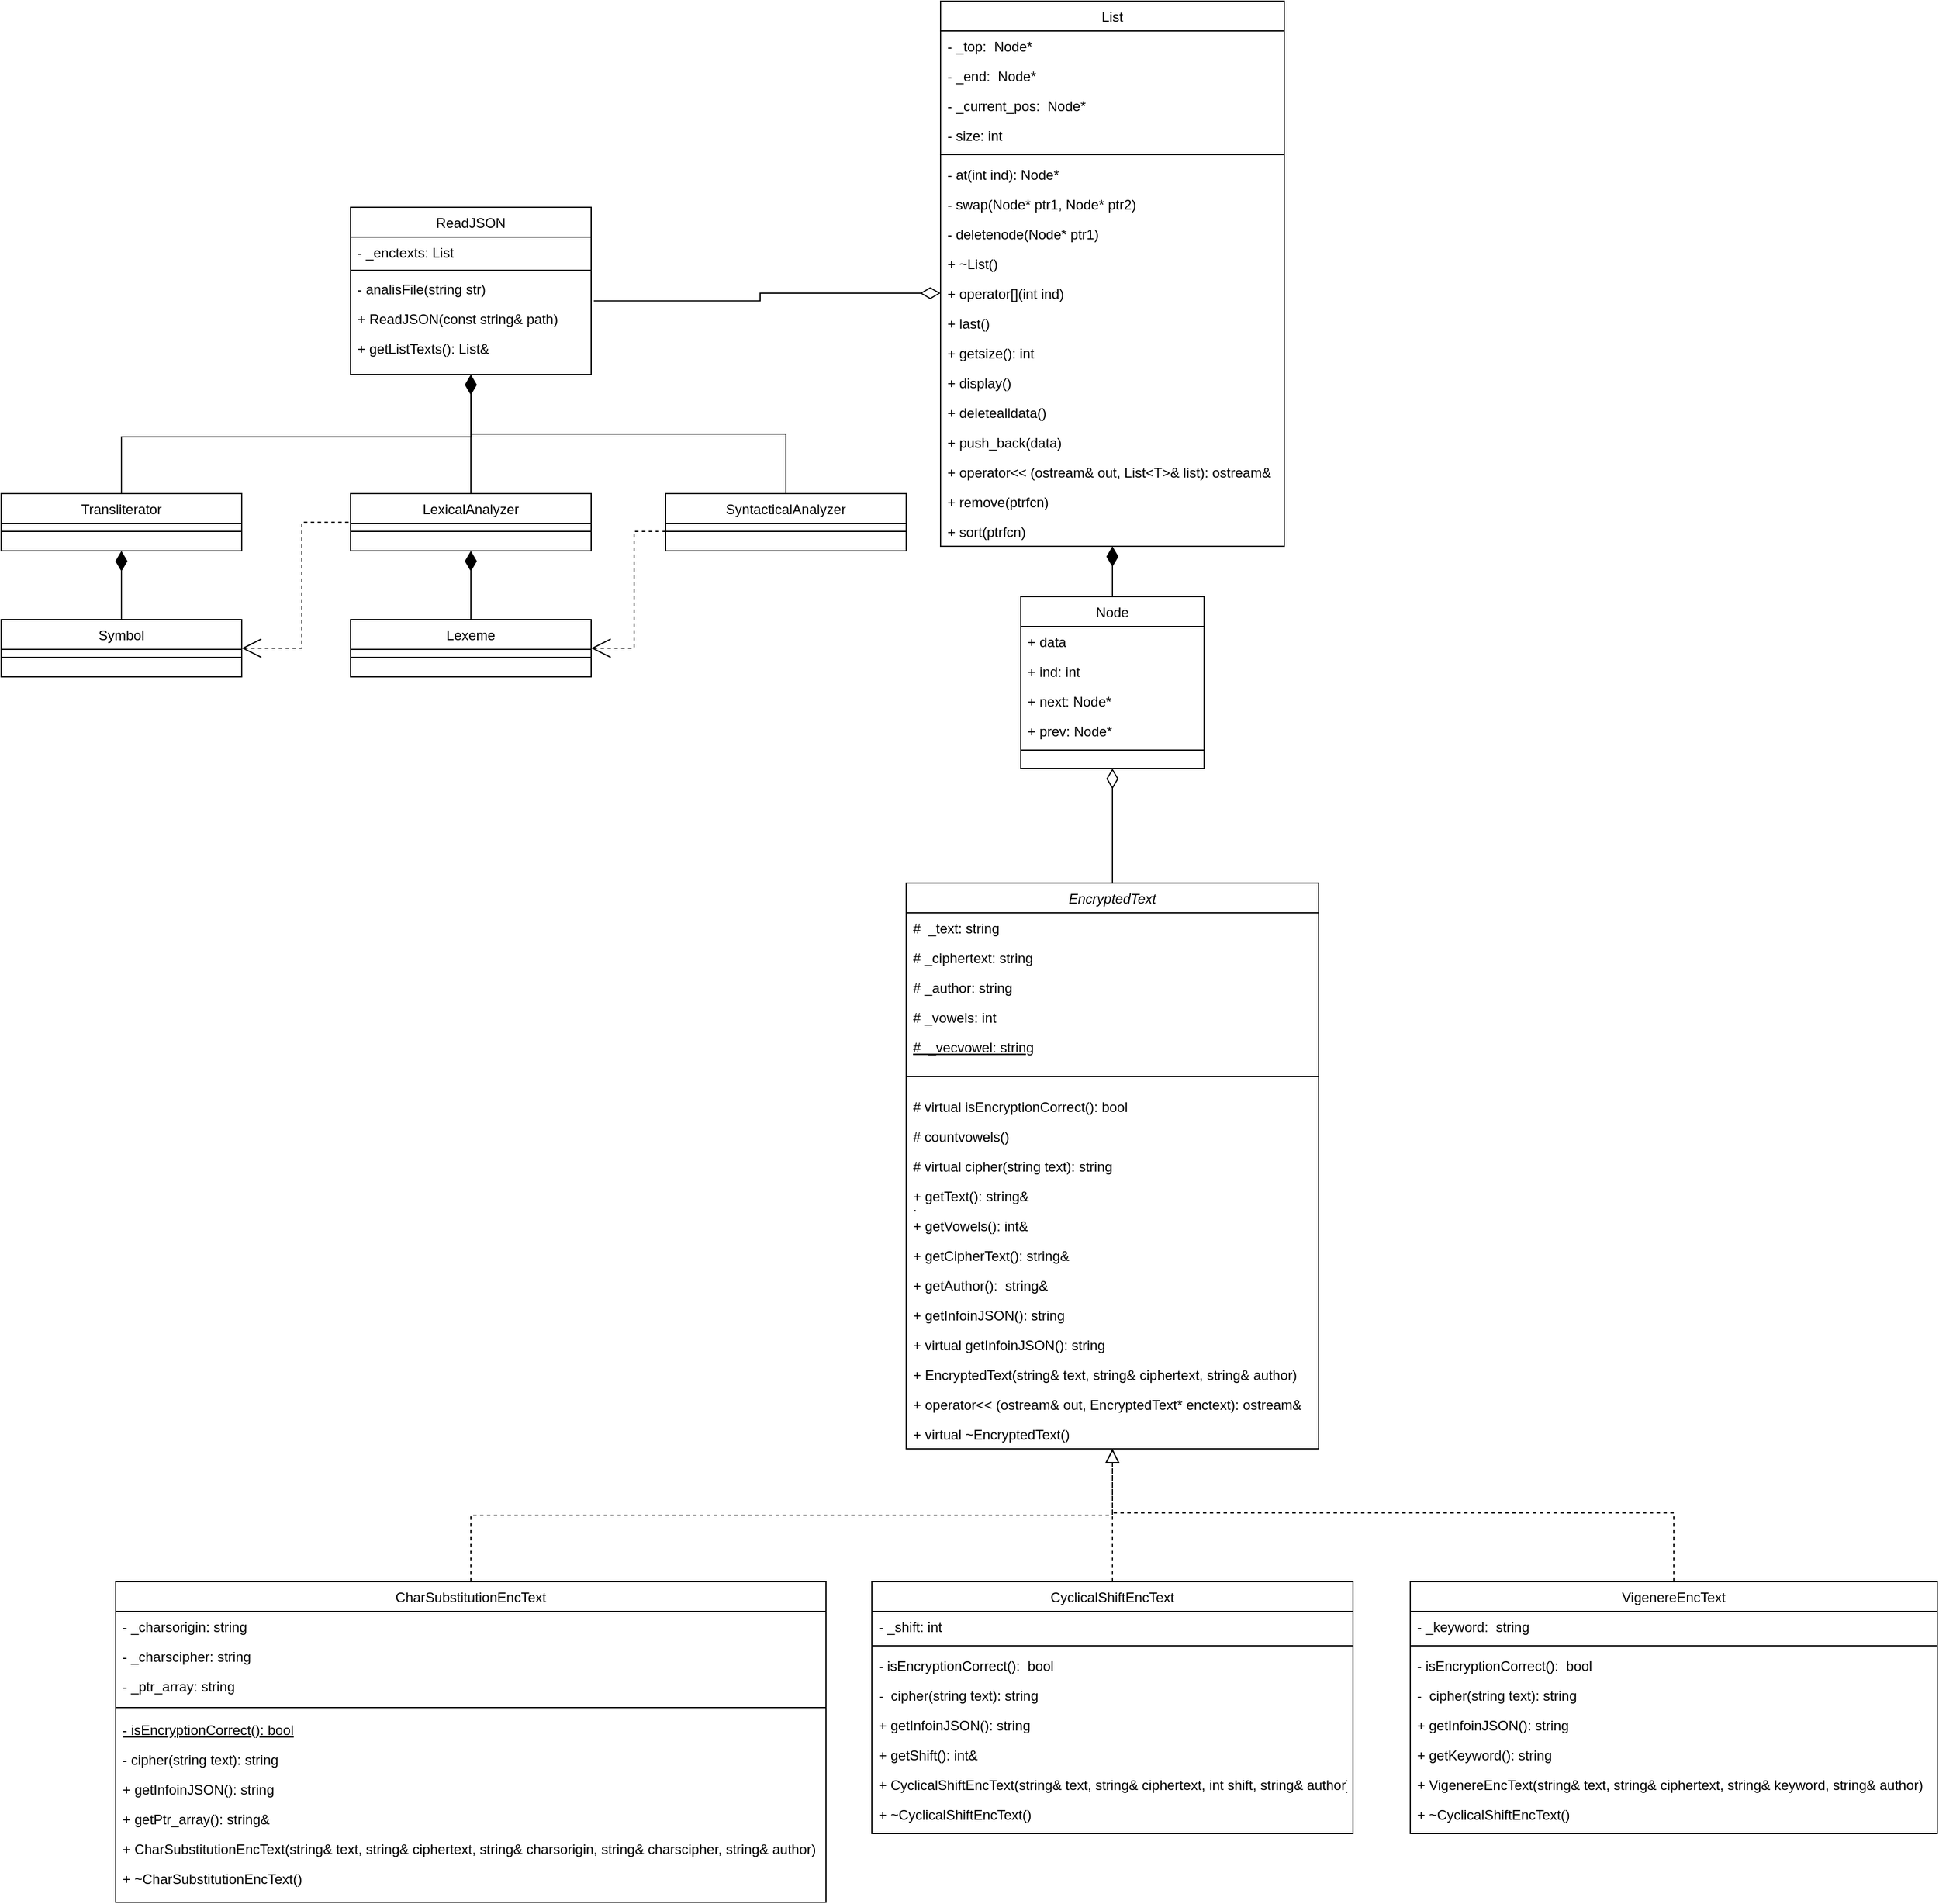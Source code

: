 <mxfile version="13.10.6" type="device"><diagram id="C5RBs43oDa-KdzZeNtuy" name="Page-1"><mxGraphModel dx="2211" dy="1814" grid="1" gridSize="10" guides="1" tooltips="1" connect="1" arrows="1" fold="1" page="1" pageScale="1" pageWidth="827" pageHeight="1169" math="0" shadow="0"><root><mxCell id="WIyWlLk6GJQsqaUBKTNV-0"/><mxCell id="WIyWlLk6GJQsqaUBKTNV-1" parent="WIyWlLk6GJQsqaUBKTNV-0"/><mxCell id="zkfFHV4jXpPFQw0GAbJ--0" value="EncryptedText" style="swimlane;fontStyle=2;align=center;verticalAlign=top;childLayout=stackLayout;horizontal=1;startSize=26;horizontalStack=0;resizeParent=1;resizeLast=0;collapsible=1;marginBottom=0;rounded=0;shadow=0;strokeWidth=1;" parent="WIyWlLk6GJQsqaUBKTNV-1" vertex="1"><mxGeometry x="40" y="-170" width="360" height="494" as="geometry"><mxRectangle x="230" y="140" width="160" height="26" as="alternateBounds"/></mxGeometry></mxCell><mxCell id="zkfFHV4jXpPFQw0GAbJ--1" value="#  _text: string" style="text;align=left;verticalAlign=top;spacingLeft=4;spacingRight=4;overflow=hidden;rotatable=0;points=[[0,0.5],[1,0.5]];portConstraint=eastwest;" parent="zkfFHV4jXpPFQw0GAbJ--0" vertex="1"><mxGeometry y="26" width="360" height="26" as="geometry"/></mxCell><mxCell id="zkfFHV4jXpPFQw0GAbJ--2" value="# _ciphertext: string" style="text;align=left;verticalAlign=top;spacingLeft=4;spacingRight=4;overflow=hidden;rotatable=0;points=[[0,0.5],[1,0.5]];portConstraint=eastwest;rounded=0;shadow=0;html=0;" parent="zkfFHV4jXpPFQw0GAbJ--0" vertex="1"><mxGeometry y="52" width="360" height="26" as="geometry"/></mxCell><mxCell id="zkfFHV4jXpPFQw0GAbJ--3" value="# _author: string" style="text;align=left;verticalAlign=top;spacingLeft=4;spacingRight=4;overflow=hidden;rotatable=0;points=[[0,0.5],[1,0.5]];portConstraint=eastwest;rounded=0;shadow=0;html=0;" parent="zkfFHV4jXpPFQw0GAbJ--0" vertex="1"><mxGeometry y="78" width="360" height="26" as="geometry"/></mxCell><mxCell id="mHz1x8mBpSsh2R6M_arI-1" value="# _vowels: int" style="text;align=left;verticalAlign=top;spacingLeft=4;spacingRight=4;overflow=hidden;rotatable=0;points=[[0,0.5],[1,0.5]];portConstraint=eastwest;rounded=0;shadow=0;html=0;" vertex="1" parent="zkfFHV4jXpPFQw0GAbJ--0"><mxGeometry y="104" width="360" height="26" as="geometry"/></mxCell><mxCell id="mHz1x8mBpSsh2R6M_arI-5" value="#  _vecvowel: string" style="text;align=left;verticalAlign=top;spacingLeft=4;spacingRight=4;overflow=hidden;rotatable=0;points=[[0,0.5],[1,0.5]];portConstraint=eastwest;rounded=0;shadow=0;html=0;fontStyle=4" vertex="1" parent="zkfFHV4jXpPFQw0GAbJ--0"><mxGeometry y="130" width="360" height="26" as="geometry"/></mxCell><mxCell id="zkfFHV4jXpPFQw0GAbJ--4" value="" style="line;html=1;strokeWidth=1;align=left;verticalAlign=middle;spacingTop=-1;spacingLeft=3;spacingRight=3;rotatable=0;labelPosition=right;points=[];portConstraint=eastwest;" parent="zkfFHV4jXpPFQw0GAbJ--0" vertex="1"><mxGeometry y="156" width="360" height="26" as="geometry"/></mxCell><mxCell id="zkfFHV4jXpPFQw0GAbJ--5" value="# virtual isEncryptionCorrect(): bool" style="text;align=left;verticalAlign=top;spacingLeft=4;spacingRight=4;overflow=hidden;rotatable=0;points=[[0,0.5],[1,0.5]];portConstraint=eastwest;" parent="zkfFHV4jXpPFQw0GAbJ--0" vertex="1"><mxGeometry y="182" width="360" height="26" as="geometry"/></mxCell><mxCell id="mHz1x8mBpSsh2R6M_arI-2" value="# countvowels()" style="text;align=left;verticalAlign=top;spacingLeft=4;spacingRight=4;overflow=hidden;rotatable=0;points=[[0,0.5],[1,0.5]];portConstraint=eastwest;" vertex="1" parent="zkfFHV4jXpPFQw0GAbJ--0"><mxGeometry y="208" width="360" height="26" as="geometry"/></mxCell><mxCell id="mHz1x8mBpSsh2R6M_arI-3" value="# virtual cipher(string text): string" style="text;align=left;verticalAlign=top;spacingLeft=4;spacingRight=4;overflow=hidden;rotatable=0;points=[[0,0.5],[1,0.5]];portConstraint=eastwest;" vertex="1" parent="zkfFHV4jXpPFQw0GAbJ--0"><mxGeometry y="234" width="360" height="26" as="geometry"/></mxCell><mxCell id="mHz1x8mBpSsh2R6M_arI-4" value="+ getText(): string&amp;&#10;: " style="text;align=left;verticalAlign=top;spacingLeft=4;spacingRight=4;overflow=hidden;rotatable=0;points=[[0,0.5],[1,0.5]];portConstraint=eastwest;" vertex="1" parent="zkfFHV4jXpPFQw0GAbJ--0"><mxGeometry y="260" width="360" height="26" as="geometry"/></mxCell><mxCell id="mHz1x8mBpSsh2R6M_arI-6" value="+ getVowels(): int&amp;" style="text;align=left;verticalAlign=top;spacingLeft=4;spacingRight=4;overflow=hidden;rotatable=0;points=[[0,0.5],[1,0.5]];portConstraint=eastwest;" vertex="1" parent="zkfFHV4jXpPFQw0GAbJ--0"><mxGeometry y="286" width="360" height="26" as="geometry"/></mxCell><mxCell id="mHz1x8mBpSsh2R6M_arI-7" value="+ getCipherText(): string&amp; " style="text;align=left;verticalAlign=top;spacingLeft=4;spacingRight=4;overflow=hidden;rotatable=0;points=[[0,0.5],[1,0.5]];portConstraint=eastwest;" vertex="1" parent="zkfFHV4jXpPFQw0GAbJ--0"><mxGeometry y="312" width="360" height="26" as="geometry"/></mxCell><mxCell id="mHz1x8mBpSsh2R6M_arI-8" value="+ getAuthor():  string&amp;" style="text;align=left;verticalAlign=top;spacingLeft=4;spacingRight=4;overflow=hidden;rotatable=0;points=[[0,0.5],[1,0.5]];portConstraint=eastwest;" vertex="1" parent="zkfFHV4jXpPFQw0GAbJ--0"><mxGeometry y="338" width="360" height="26" as="geometry"/></mxCell><mxCell id="mHz1x8mBpSsh2R6M_arI-9" value="+ getInfoinJSON(): string " style="text;align=left;verticalAlign=top;spacingLeft=4;spacingRight=4;overflow=hidden;rotatable=0;points=[[0,0.5],[1,0.5]];portConstraint=eastwest;" vertex="1" parent="zkfFHV4jXpPFQw0GAbJ--0"><mxGeometry y="364" width="360" height="26" as="geometry"/></mxCell><mxCell id="mHz1x8mBpSsh2R6M_arI-10" value="+ virtual getInfoinJSON(): string" style="text;align=left;verticalAlign=top;spacingLeft=4;spacingRight=4;overflow=hidden;rotatable=0;points=[[0,0.5],[1,0.5]];portConstraint=eastwest;" vertex="1" parent="zkfFHV4jXpPFQw0GAbJ--0"><mxGeometry y="390" width="360" height="26" as="geometry"/></mxCell><mxCell id="mHz1x8mBpSsh2R6M_arI-13" value="+ EncryptedText(string&amp; text, string&amp; ciphertext, string&amp; author)" style="text;align=left;verticalAlign=top;spacingLeft=4;spacingRight=4;overflow=hidden;rotatable=0;points=[[0,0.5],[1,0.5]];portConstraint=eastwest;" vertex="1" parent="zkfFHV4jXpPFQw0GAbJ--0"><mxGeometry y="416" width="360" height="26" as="geometry"/></mxCell><mxCell id="mHz1x8mBpSsh2R6M_arI-14" value="+ operator&lt;&lt; (ostream&amp; out, EncryptedText* enctext): ostream&amp;" style="text;align=left;verticalAlign=top;spacingLeft=4;spacingRight=4;overflow=hidden;rotatable=0;points=[[0,0.5],[1,0.5]];portConstraint=eastwest;" vertex="1" parent="zkfFHV4jXpPFQw0GAbJ--0"><mxGeometry y="442" width="360" height="26" as="geometry"/></mxCell><mxCell id="mHz1x8mBpSsh2R6M_arI-15" value="+ virtual ~EncryptedText()" style="text;align=left;verticalAlign=top;spacingLeft=4;spacingRight=4;overflow=hidden;rotatable=0;points=[[0,0.5],[1,0.5]];portConstraint=eastwest;" vertex="1" parent="zkfFHV4jXpPFQw0GAbJ--0"><mxGeometry y="468" width="360" height="26" as="geometry"/></mxCell><mxCell id="zkfFHV4jXpPFQw0GAbJ--6" value="CharSubstitutionEncText" style="swimlane;fontStyle=0;align=center;verticalAlign=top;childLayout=stackLayout;horizontal=1;startSize=26;horizontalStack=0;resizeParent=1;resizeLast=0;collapsible=1;marginBottom=0;rounded=0;shadow=0;strokeWidth=1;" parent="WIyWlLk6GJQsqaUBKTNV-1" vertex="1"><mxGeometry x="-650" y="440" width="620" height="280" as="geometry"><mxRectangle x="120" y="360" width="160" height="26" as="alternateBounds"/></mxGeometry></mxCell><mxCell id="zkfFHV4jXpPFQw0GAbJ--7" value="- _charsorigin: string" style="text;align=left;verticalAlign=top;spacingLeft=4;spacingRight=4;overflow=hidden;rotatable=0;points=[[0,0.5],[1,0.5]];portConstraint=eastwest;" parent="zkfFHV4jXpPFQw0GAbJ--6" vertex="1"><mxGeometry y="26" width="620" height="26" as="geometry"/></mxCell><mxCell id="zkfFHV4jXpPFQw0GAbJ--8" value="- _charscipher: string" style="text;align=left;verticalAlign=top;spacingLeft=4;spacingRight=4;overflow=hidden;rotatable=0;points=[[0,0.5],[1,0.5]];portConstraint=eastwest;rounded=0;shadow=0;html=0;" parent="zkfFHV4jXpPFQw0GAbJ--6" vertex="1"><mxGeometry y="52" width="620" height="26" as="geometry"/></mxCell><mxCell id="mHz1x8mBpSsh2R6M_arI-16" value="- _ptr_array: string" style="text;align=left;verticalAlign=top;spacingLeft=4;spacingRight=4;overflow=hidden;rotatable=0;points=[[0,0.5],[1,0.5]];portConstraint=eastwest;rounded=0;shadow=0;html=0;" vertex="1" parent="zkfFHV4jXpPFQw0GAbJ--6"><mxGeometry y="78" width="620" height="26" as="geometry"/></mxCell><mxCell id="zkfFHV4jXpPFQw0GAbJ--9" value="" style="line;html=1;strokeWidth=1;align=left;verticalAlign=middle;spacingTop=-1;spacingLeft=3;spacingRight=3;rotatable=0;labelPosition=right;points=[];portConstraint=eastwest;" parent="zkfFHV4jXpPFQw0GAbJ--6" vertex="1"><mxGeometry y="104" width="620" height="12" as="geometry"/></mxCell><mxCell id="zkfFHV4jXpPFQw0GAbJ--10" value="- isEncryptionCorrect(): bool" style="text;align=left;verticalAlign=top;spacingLeft=4;spacingRight=4;overflow=hidden;rotatable=0;points=[[0,0.5],[1,0.5]];portConstraint=eastwest;fontStyle=4" parent="zkfFHV4jXpPFQw0GAbJ--6" vertex="1"><mxGeometry y="116" width="620" height="26" as="geometry"/></mxCell><mxCell id="zkfFHV4jXpPFQw0GAbJ--11" value="- cipher(string text): string " style="text;align=left;verticalAlign=top;spacingLeft=4;spacingRight=4;overflow=hidden;rotatable=0;points=[[0,0.5],[1,0.5]];portConstraint=eastwest;" parent="zkfFHV4jXpPFQw0GAbJ--6" vertex="1"><mxGeometry y="142" width="620" height="26" as="geometry"/></mxCell><mxCell id="mHz1x8mBpSsh2R6M_arI-18" value="+ getInfoinJSON(): string " style="text;align=left;verticalAlign=top;spacingLeft=4;spacingRight=4;overflow=hidden;rotatable=0;points=[[0,0.5],[1,0.5]];portConstraint=eastwest;" vertex="1" parent="zkfFHV4jXpPFQw0GAbJ--6"><mxGeometry y="168" width="620" height="26" as="geometry"/></mxCell><mxCell id="mHz1x8mBpSsh2R6M_arI-19" value="+ getPtr_array(): string&amp; " style="text;align=left;verticalAlign=top;spacingLeft=4;spacingRight=4;overflow=hidden;rotatable=0;points=[[0,0.5],[1,0.5]];portConstraint=eastwest;" vertex="1" parent="zkfFHV4jXpPFQw0GAbJ--6"><mxGeometry y="194" width="620" height="26" as="geometry"/></mxCell><mxCell id="mHz1x8mBpSsh2R6M_arI-20" value="+ CharSubstitutionEncText(string&amp; text, string&amp; ciphertext, string&amp; charsorigin, string&amp; charscipher, string&amp; author)" style="text;align=left;verticalAlign=top;spacingLeft=4;spacingRight=4;overflow=hidden;rotatable=0;points=[[0,0.5],[1,0.5]];portConstraint=eastwest;" vertex="1" parent="zkfFHV4jXpPFQw0GAbJ--6"><mxGeometry y="220" width="620" height="26" as="geometry"/></mxCell><mxCell id="mHz1x8mBpSsh2R6M_arI-23" value="+ ~CharSubstitutionEncText()" style="text;align=left;verticalAlign=top;spacingLeft=4;spacingRight=4;overflow=hidden;rotatable=0;points=[[0,0.5],[1,0.5]];portConstraint=eastwest;" vertex="1" parent="zkfFHV4jXpPFQw0GAbJ--6"><mxGeometry y="246" width="620" height="26" as="geometry"/></mxCell><mxCell id="zkfFHV4jXpPFQw0GAbJ--12" value="" style="endArrow=block;endSize=10;endFill=0;shadow=0;strokeWidth=1;rounded=0;edgeStyle=elbowEdgeStyle;elbow=vertical;dashed=1;" parent="WIyWlLk6GJQsqaUBKTNV-1" source="zkfFHV4jXpPFQw0GAbJ--6" target="zkfFHV4jXpPFQw0GAbJ--0" edge="1"><mxGeometry width="160" relative="1" as="geometry"><mxPoint x="200" y="203" as="sourcePoint"/><mxPoint x="200" y="203" as="targetPoint"/></mxGeometry></mxCell><mxCell id="zkfFHV4jXpPFQw0GAbJ--13" value="CyclicalShiftEncText" style="swimlane;fontStyle=0;align=center;verticalAlign=top;childLayout=stackLayout;horizontal=1;startSize=26;horizontalStack=0;resizeParent=1;resizeLast=0;collapsible=1;marginBottom=0;rounded=0;shadow=0;strokeWidth=1;" parent="WIyWlLk6GJQsqaUBKTNV-1" vertex="1"><mxGeometry x="10" y="440" width="420" height="220" as="geometry"><mxRectangle x="340" y="380" width="170" height="26" as="alternateBounds"/></mxGeometry></mxCell><mxCell id="zkfFHV4jXpPFQw0GAbJ--14" value="- _shift: int " style="text;align=left;verticalAlign=top;spacingLeft=4;spacingRight=4;overflow=hidden;rotatable=0;points=[[0,0.5],[1,0.5]];portConstraint=eastwest;" parent="zkfFHV4jXpPFQw0GAbJ--13" vertex="1"><mxGeometry y="26" width="420" height="26" as="geometry"/></mxCell><mxCell id="zkfFHV4jXpPFQw0GAbJ--15" value="" style="line;html=1;strokeWidth=1;align=left;verticalAlign=middle;spacingTop=-1;spacingLeft=3;spacingRight=3;rotatable=0;labelPosition=right;points=[];portConstraint=eastwest;" parent="zkfFHV4jXpPFQw0GAbJ--13" vertex="1"><mxGeometry y="52" width="420" height="8" as="geometry"/></mxCell><mxCell id="mHz1x8mBpSsh2R6M_arI-24" value="- isEncryptionCorrect():  bool" style="text;align=left;verticalAlign=top;spacingLeft=4;spacingRight=4;overflow=hidden;rotatable=0;points=[[0,0.5],[1,0.5]];portConstraint=eastwest;" vertex="1" parent="zkfFHV4jXpPFQw0GAbJ--13"><mxGeometry y="60" width="420" height="26" as="geometry"/></mxCell><mxCell id="mHz1x8mBpSsh2R6M_arI-25" value="-  cipher(string text): string " style="text;align=left;verticalAlign=top;spacingLeft=4;spacingRight=4;overflow=hidden;rotatable=0;points=[[0,0.5],[1,0.5]];portConstraint=eastwest;" vertex="1" parent="zkfFHV4jXpPFQw0GAbJ--13"><mxGeometry y="86" width="420" height="26" as="geometry"/></mxCell><mxCell id="mHz1x8mBpSsh2R6M_arI-26" value="+ getInfoinJSON(): string " style="text;align=left;verticalAlign=top;spacingLeft=4;spacingRight=4;overflow=hidden;rotatable=0;points=[[0,0.5],[1,0.5]];portConstraint=eastwest;" vertex="1" parent="zkfFHV4jXpPFQw0GAbJ--13"><mxGeometry y="112" width="420" height="26" as="geometry"/></mxCell><mxCell id="mHz1x8mBpSsh2R6M_arI-27" value="+ getShift(): int&amp; " style="text;align=left;verticalAlign=top;spacingLeft=4;spacingRight=4;overflow=hidden;rotatable=0;points=[[0,0.5],[1,0.5]];portConstraint=eastwest;" vertex="1" parent="zkfFHV4jXpPFQw0GAbJ--13"><mxGeometry y="138" width="420" height="26" as="geometry"/></mxCell><mxCell id="mHz1x8mBpSsh2R6M_arI-28" value="+ CyclicalShiftEncText(string&amp; text, string&amp; ciphertext, int shift, string&amp; author)" style="text;align=left;verticalAlign=top;spacingLeft=4;spacingRight=4;overflow=hidden;rotatable=0;points=[[0,0.5],[1,0.5]];portConstraint=eastwest;" vertex="1" parent="zkfFHV4jXpPFQw0GAbJ--13"><mxGeometry y="164" width="420" height="26" as="geometry"/></mxCell><mxCell id="mHz1x8mBpSsh2R6M_arI-29" value="+ ~CyclicalShiftEncText()" style="text;align=left;verticalAlign=top;spacingLeft=4;spacingRight=4;overflow=hidden;rotatable=0;points=[[0,0.5],[1,0.5]];portConstraint=eastwest;" vertex="1" parent="zkfFHV4jXpPFQw0GAbJ--13"><mxGeometry y="190" width="420" height="26" as="geometry"/></mxCell><mxCell id="zkfFHV4jXpPFQw0GAbJ--16" value="" style="endArrow=block;endSize=10;endFill=0;shadow=0;strokeWidth=1;rounded=0;edgeStyle=elbowEdgeStyle;elbow=vertical;dashed=1;" parent="WIyWlLk6GJQsqaUBKTNV-1" source="zkfFHV4jXpPFQw0GAbJ--13" target="zkfFHV4jXpPFQw0GAbJ--0" edge="1"><mxGeometry width="160" relative="1" as="geometry"><mxPoint x="210" y="373" as="sourcePoint"/><mxPoint x="310" y="271" as="targetPoint"/></mxGeometry></mxCell><mxCell id="mHz1x8mBpSsh2R6M_arI-30" value="VigenereEncText" style="swimlane;fontStyle=0;align=center;verticalAlign=top;childLayout=stackLayout;horizontal=1;startSize=26;horizontalStack=0;resizeParent=1;resizeLast=0;collapsible=1;marginBottom=0;rounded=0;shadow=0;strokeWidth=1;" vertex="1" parent="WIyWlLk6GJQsqaUBKTNV-1"><mxGeometry x="480" y="440" width="460" height="220" as="geometry"><mxRectangle x="340" y="380" width="170" height="26" as="alternateBounds"/></mxGeometry></mxCell><mxCell id="mHz1x8mBpSsh2R6M_arI-31" value="- _keyword:  string" style="text;align=left;verticalAlign=top;spacingLeft=4;spacingRight=4;overflow=hidden;rotatable=0;points=[[0,0.5],[1,0.5]];portConstraint=eastwest;" vertex="1" parent="mHz1x8mBpSsh2R6M_arI-30"><mxGeometry y="26" width="460" height="26" as="geometry"/></mxCell><mxCell id="mHz1x8mBpSsh2R6M_arI-32" value="" style="line;html=1;strokeWidth=1;align=left;verticalAlign=middle;spacingTop=-1;spacingLeft=3;spacingRight=3;rotatable=0;labelPosition=right;points=[];portConstraint=eastwest;" vertex="1" parent="mHz1x8mBpSsh2R6M_arI-30"><mxGeometry y="52" width="460" height="8" as="geometry"/></mxCell><mxCell id="mHz1x8mBpSsh2R6M_arI-33" value="- isEncryptionCorrect():  bool" style="text;align=left;verticalAlign=top;spacingLeft=4;spacingRight=4;overflow=hidden;rotatable=0;points=[[0,0.5],[1,0.5]];portConstraint=eastwest;" vertex="1" parent="mHz1x8mBpSsh2R6M_arI-30"><mxGeometry y="60" width="460" height="26" as="geometry"/></mxCell><mxCell id="mHz1x8mBpSsh2R6M_arI-34" value="-  cipher(string text): string " style="text;align=left;verticalAlign=top;spacingLeft=4;spacingRight=4;overflow=hidden;rotatable=0;points=[[0,0.5],[1,0.5]];portConstraint=eastwest;" vertex="1" parent="mHz1x8mBpSsh2R6M_arI-30"><mxGeometry y="86" width="460" height="26" as="geometry"/></mxCell><mxCell id="mHz1x8mBpSsh2R6M_arI-35" value="+ getInfoinJSON(): string " style="text;align=left;verticalAlign=top;spacingLeft=4;spacingRight=4;overflow=hidden;rotatable=0;points=[[0,0.5],[1,0.5]];portConstraint=eastwest;" vertex="1" parent="mHz1x8mBpSsh2R6M_arI-30"><mxGeometry y="112" width="460" height="26" as="geometry"/></mxCell><mxCell id="mHz1x8mBpSsh2R6M_arI-36" value="+ getKeyword(): string " style="text;align=left;verticalAlign=top;spacingLeft=4;spacingRight=4;overflow=hidden;rotatable=0;points=[[0,0.5],[1,0.5]];portConstraint=eastwest;" vertex="1" parent="mHz1x8mBpSsh2R6M_arI-30"><mxGeometry y="138" width="460" height="26" as="geometry"/></mxCell><mxCell id="mHz1x8mBpSsh2R6M_arI-37" value="+ VigenereEncText(string&amp; text, string&amp; ciphertext, string&amp; keyword, string&amp; author)" style="text;align=left;verticalAlign=top;spacingLeft=4;spacingRight=4;overflow=hidden;rotatable=0;points=[[0,0.5],[1,0.5]];portConstraint=eastwest;" vertex="1" parent="mHz1x8mBpSsh2R6M_arI-30"><mxGeometry y="164" width="460" height="26" as="geometry"/></mxCell><mxCell id="mHz1x8mBpSsh2R6M_arI-38" value="+ ~CyclicalShiftEncText()" style="text;align=left;verticalAlign=top;spacingLeft=4;spacingRight=4;overflow=hidden;rotatable=0;points=[[0,0.5],[1,0.5]];portConstraint=eastwest;" vertex="1" parent="mHz1x8mBpSsh2R6M_arI-30"><mxGeometry y="190" width="460" height="26" as="geometry"/></mxCell><mxCell id="mHz1x8mBpSsh2R6M_arI-42" value="" style="endArrow=none;endSize=10;endFill=0;shadow=0;strokeWidth=1;rounded=0;edgeStyle=elbowEdgeStyle;elbow=vertical;exitX=0.5;exitY=0;exitDx=0;exitDy=0;dashed=1;" edge="1" parent="WIyWlLk6GJQsqaUBKTNV-1" source="mHz1x8mBpSsh2R6M_arI-30"><mxGeometry width="160" relative="1" as="geometry"><mxPoint x="-330" y="450" as="sourcePoint"/><mxPoint x="220" y="380" as="targetPoint"/><Array as="points"><mxPoint x="270" y="380"/></Array></mxGeometry></mxCell><mxCell id="mHz1x8mBpSsh2R6M_arI-52" style="edgeStyle=orthogonalEdgeStyle;rounded=0;orthogonalLoop=1;jettySize=auto;html=1;exitX=0.5;exitY=1;exitDx=0;exitDy=0;entryX=0.5;entryY=0;entryDx=0;entryDy=0;endArrow=none;endFill=0;endSize=10;startArrow=diamondThin;startFill=0;targetPerimeterSpacing=0;sourcePerimeterSpacing=0;startSize=15;" edge="1" parent="WIyWlLk6GJQsqaUBKTNV-1" source="mHz1x8mBpSsh2R6M_arI-43" target="zkfFHV4jXpPFQw0GAbJ--0"><mxGeometry relative="1" as="geometry"/></mxCell><mxCell id="mHz1x8mBpSsh2R6M_arI-43" value="Node" style="swimlane;fontStyle=0;align=center;verticalAlign=top;childLayout=stackLayout;horizontal=1;startSize=26;horizontalStack=0;resizeParent=1;resizeLast=0;collapsible=1;marginBottom=0;rounded=0;shadow=0;strokeWidth=1;" vertex="1" parent="WIyWlLk6GJQsqaUBKTNV-1"><mxGeometry x="140" y="-420" width="160" height="150" as="geometry"><mxRectangle x="550" y="140" width="160" height="26" as="alternateBounds"/></mxGeometry></mxCell><mxCell id="mHz1x8mBpSsh2R6M_arI-44" value="+ data" style="text;align=left;verticalAlign=top;spacingLeft=4;spacingRight=4;overflow=hidden;rotatable=0;points=[[0,0.5],[1,0.5]];portConstraint=eastwest;" vertex="1" parent="mHz1x8mBpSsh2R6M_arI-43"><mxGeometry y="26" width="160" height="26" as="geometry"/></mxCell><mxCell id="mHz1x8mBpSsh2R6M_arI-45" value="+ ind: int" style="text;align=left;verticalAlign=top;spacingLeft=4;spacingRight=4;overflow=hidden;rotatable=0;points=[[0,0.5],[1,0.5]];portConstraint=eastwest;rounded=0;shadow=0;html=0;" vertex="1" parent="mHz1x8mBpSsh2R6M_arI-43"><mxGeometry y="52" width="160" height="26" as="geometry"/></mxCell><mxCell id="mHz1x8mBpSsh2R6M_arI-46" value="+ next: Node*" style="text;align=left;verticalAlign=top;spacingLeft=4;spacingRight=4;overflow=hidden;rotatable=0;points=[[0,0.5],[1,0.5]];portConstraint=eastwest;rounded=0;shadow=0;html=0;" vertex="1" parent="mHz1x8mBpSsh2R6M_arI-43"><mxGeometry y="78" width="160" height="26" as="geometry"/></mxCell><mxCell id="mHz1x8mBpSsh2R6M_arI-47" value="+ prev: Node*" style="text;align=left;verticalAlign=top;spacingLeft=4;spacingRight=4;overflow=hidden;rotatable=0;points=[[0,0.5],[1,0.5]];portConstraint=eastwest;rounded=0;shadow=0;html=0;" vertex="1" parent="mHz1x8mBpSsh2R6M_arI-43"><mxGeometry y="104" width="160" height="26" as="geometry"/></mxCell><mxCell id="mHz1x8mBpSsh2R6M_arI-49" value="" style="line;html=1;strokeWidth=1;align=left;verticalAlign=middle;spacingTop=-1;spacingLeft=3;spacingRight=3;rotatable=0;labelPosition=right;points=[];portConstraint=eastwest;" vertex="1" parent="mHz1x8mBpSsh2R6M_arI-43"><mxGeometry y="130" width="160" height="8" as="geometry"/></mxCell><mxCell id="mHz1x8mBpSsh2R6M_arI-76" style="edgeStyle=orthogonalEdgeStyle;rounded=0;orthogonalLoop=1;jettySize=auto;html=1;exitX=0.5;exitY=1;exitDx=0;exitDy=0;entryX=0.5;entryY=0;entryDx=0;entryDy=0;startArrow=diamondThin;startFill=1;startSize=15;sourcePerimeterSpacing=0;endArrow=none;endFill=0;endSize=10;targetPerimeterSpacing=0;" edge="1" parent="WIyWlLk6GJQsqaUBKTNV-1" source="mHz1x8mBpSsh2R6M_arI-53" target="mHz1x8mBpSsh2R6M_arI-43"><mxGeometry relative="1" as="geometry"/></mxCell><mxCell id="mHz1x8mBpSsh2R6M_arI-53" value="List" style="swimlane;fontStyle=0;align=center;verticalAlign=top;childLayout=stackLayout;horizontal=1;startSize=26;horizontalStack=0;resizeParent=1;resizeLast=0;collapsible=1;marginBottom=0;rounded=0;shadow=0;strokeWidth=1;" vertex="1" parent="WIyWlLk6GJQsqaUBKTNV-1"><mxGeometry x="70" y="-940" width="300" height="476" as="geometry"><mxRectangle x="550" y="140" width="160" height="26" as="alternateBounds"/></mxGeometry></mxCell><mxCell id="mHz1x8mBpSsh2R6M_arI-54" value="- _top:  Node*" style="text;align=left;verticalAlign=top;spacingLeft=4;spacingRight=4;overflow=hidden;rotatable=0;points=[[0,0.5],[1,0.5]];portConstraint=eastwest;" vertex="1" parent="mHz1x8mBpSsh2R6M_arI-53"><mxGeometry y="26" width="300" height="26" as="geometry"/></mxCell><mxCell id="mHz1x8mBpSsh2R6M_arI-60" value="- _end:  Node*" style="text;align=left;verticalAlign=top;spacingLeft=4;spacingRight=4;overflow=hidden;rotatable=0;points=[[0,0.5],[1,0.5]];portConstraint=eastwest;" vertex="1" parent="mHz1x8mBpSsh2R6M_arI-53"><mxGeometry y="52" width="300" height="26" as="geometry"/></mxCell><mxCell id="mHz1x8mBpSsh2R6M_arI-59" value="- _current_pos:  Node*" style="text;align=left;verticalAlign=top;spacingLeft=4;spacingRight=4;overflow=hidden;rotatable=0;points=[[0,0.5],[1,0.5]];portConstraint=eastwest;" vertex="1" parent="mHz1x8mBpSsh2R6M_arI-53"><mxGeometry y="78" width="300" height="26" as="geometry"/></mxCell><mxCell id="mHz1x8mBpSsh2R6M_arI-56" value="- size: int" style="text;align=left;verticalAlign=top;spacingLeft=4;spacingRight=4;overflow=hidden;rotatable=0;points=[[0,0.5],[1,0.5]];portConstraint=eastwest;rounded=0;shadow=0;html=0;" vertex="1" parent="mHz1x8mBpSsh2R6M_arI-53"><mxGeometry y="104" width="300" height="26" as="geometry"/></mxCell><mxCell id="mHz1x8mBpSsh2R6M_arI-58" value="" style="line;html=1;strokeWidth=1;align=left;verticalAlign=middle;spacingTop=-1;spacingLeft=3;spacingRight=3;rotatable=0;labelPosition=right;points=[];portConstraint=eastwest;" vertex="1" parent="mHz1x8mBpSsh2R6M_arI-53"><mxGeometry y="130" width="300" height="8" as="geometry"/></mxCell><mxCell id="mHz1x8mBpSsh2R6M_arI-57" value="- at(int ind): Node*" style="text;align=left;verticalAlign=top;spacingLeft=4;spacingRight=4;overflow=hidden;rotatable=0;points=[[0,0.5],[1,0.5]];portConstraint=eastwest;rounded=0;shadow=0;html=0;" vertex="1" parent="mHz1x8mBpSsh2R6M_arI-53"><mxGeometry y="138" width="300" height="26" as="geometry"/></mxCell><mxCell id="mHz1x8mBpSsh2R6M_arI-61" value="- swap(Node* ptr1, Node* ptr2)" style="text;align=left;verticalAlign=top;spacingLeft=4;spacingRight=4;overflow=hidden;rotatable=0;points=[[0,0.5],[1,0.5]];portConstraint=eastwest;rounded=0;shadow=0;html=0;" vertex="1" parent="mHz1x8mBpSsh2R6M_arI-53"><mxGeometry y="164" width="300" height="26" as="geometry"/></mxCell><mxCell id="mHz1x8mBpSsh2R6M_arI-62" value="- deletenode(Node* ptr1)" style="text;align=left;verticalAlign=top;spacingLeft=4;spacingRight=4;overflow=hidden;rotatable=0;points=[[0,0.5],[1,0.5]];portConstraint=eastwest;rounded=0;shadow=0;html=0;" vertex="1" parent="mHz1x8mBpSsh2R6M_arI-53"><mxGeometry y="190" width="300" height="26" as="geometry"/></mxCell><mxCell id="mHz1x8mBpSsh2R6M_arI-63" value="+ ~List()" style="text;align=left;verticalAlign=top;spacingLeft=4;spacingRight=4;overflow=hidden;rotatable=0;points=[[0,0.5],[1,0.5]];portConstraint=eastwest;rounded=0;shadow=0;html=0;" vertex="1" parent="mHz1x8mBpSsh2R6M_arI-53"><mxGeometry y="216" width="300" height="26" as="geometry"/></mxCell><mxCell id="mHz1x8mBpSsh2R6M_arI-65" value="+ operator[](int ind)" style="text;align=left;verticalAlign=top;spacingLeft=4;spacingRight=4;overflow=hidden;rotatable=0;points=[[0,0.5],[1,0.5]];portConstraint=eastwest;rounded=0;shadow=0;html=0;" vertex="1" parent="mHz1x8mBpSsh2R6M_arI-53"><mxGeometry y="242" width="300" height="26" as="geometry"/></mxCell><mxCell id="mHz1x8mBpSsh2R6M_arI-66" value="+ last()" style="text;align=left;verticalAlign=top;spacingLeft=4;spacingRight=4;overflow=hidden;rotatable=0;points=[[0,0.5],[1,0.5]];portConstraint=eastwest;rounded=0;shadow=0;html=0;" vertex="1" parent="mHz1x8mBpSsh2R6M_arI-53"><mxGeometry y="268" width="300" height="26" as="geometry"/></mxCell><mxCell id="mHz1x8mBpSsh2R6M_arI-67" value="+ getsize(): int" style="text;align=left;verticalAlign=top;spacingLeft=4;spacingRight=4;overflow=hidden;rotatable=0;points=[[0,0.5],[1,0.5]];portConstraint=eastwest;rounded=0;shadow=0;html=0;" vertex="1" parent="mHz1x8mBpSsh2R6M_arI-53"><mxGeometry y="294" width="300" height="26" as="geometry"/></mxCell><mxCell id="mHz1x8mBpSsh2R6M_arI-68" value="+ display()" style="text;align=left;verticalAlign=top;spacingLeft=4;spacingRight=4;overflow=hidden;rotatable=0;points=[[0,0.5],[1,0.5]];portConstraint=eastwest;rounded=0;shadow=0;html=0;" vertex="1" parent="mHz1x8mBpSsh2R6M_arI-53"><mxGeometry y="320" width="300" height="26" as="geometry"/></mxCell><mxCell id="mHz1x8mBpSsh2R6M_arI-69" value="+ deletealldata()" style="text;align=left;verticalAlign=top;spacingLeft=4;spacingRight=4;overflow=hidden;rotatable=0;points=[[0,0.5],[1,0.5]];portConstraint=eastwest;rounded=0;shadow=0;html=0;" vertex="1" parent="mHz1x8mBpSsh2R6M_arI-53"><mxGeometry y="346" width="300" height="26" as="geometry"/></mxCell><mxCell id="mHz1x8mBpSsh2R6M_arI-71" value="+ push_back(data)" style="text;align=left;verticalAlign=top;spacingLeft=4;spacingRight=4;overflow=hidden;rotatable=0;points=[[0,0.5],[1,0.5]];portConstraint=eastwest;rounded=0;shadow=0;html=0;" vertex="1" parent="mHz1x8mBpSsh2R6M_arI-53"><mxGeometry y="372" width="300" height="26" as="geometry"/></mxCell><mxCell id="mHz1x8mBpSsh2R6M_arI-72" value="+ operator&lt;&lt; (ostream&amp; out, List&lt;T&gt;&amp; list): ostream&amp;" style="text;align=left;verticalAlign=top;spacingLeft=4;spacingRight=4;overflow=hidden;rotatable=0;points=[[0,0.5],[1,0.5]];portConstraint=eastwest;rounded=0;shadow=0;html=0;" vertex="1" parent="mHz1x8mBpSsh2R6M_arI-53"><mxGeometry y="398" width="300" height="26" as="geometry"/></mxCell><mxCell id="mHz1x8mBpSsh2R6M_arI-73" value="+ remove(ptrfcn)" style="text;align=left;verticalAlign=top;spacingLeft=4;spacingRight=4;overflow=hidden;rotatable=0;points=[[0,0.5],[1,0.5]];portConstraint=eastwest;rounded=0;shadow=0;html=0;" vertex="1" parent="mHz1x8mBpSsh2R6M_arI-53"><mxGeometry y="424" width="300" height="26" as="geometry"/></mxCell><mxCell id="mHz1x8mBpSsh2R6M_arI-74" value="+ sort(ptrfcn)" style="text;align=left;verticalAlign=top;spacingLeft=4;spacingRight=4;overflow=hidden;rotatable=0;points=[[0,0.5],[1,0.5]];portConstraint=eastwest;rounded=0;shadow=0;html=0;" vertex="1" parent="mHz1x8mBpSsh2R6M_arI-53"><mxGeometry y="450" width="300" height="26" as="geometry"/></mxCell><mxCell id="mHz1x8mBpSsh2R6M_arI-102" style="edgeStyle=orthogonalEdgeStyle;rounded=0;orthogonalLoop=1;jettySize=auto;html=1;exitX=0.5;exitY=1;exitDx=0;exitDy=0;entryX=0.5;entryY=0;entryDx=0;entryDy=0;startArrow=diamondThin;startFill=1;startSize=15;sourcePerimeterSpacing=0;endArrow=none;endFill=0;endSize=10;targetPerimeterSpacing=0;" edge="1" parent="WIyWlLk6GJQsqaUBKTNV-1" source="mHz1x8mBpSsh2R6M_arI-78" target="mHz1x8mBpSsh2R6M_arI-100"><mxGeometry relative="1" as="geometry"/></mxCell><mxCell id="mHz1x8mBpSsh2R6M_arI-78" value="ReadJSON" style="swimlane;fontStyle=0;align=center;verticalAlign=top;childLayout=stackLayout;horizontal=1;startSize=26;horizontalStack=0;resizeParent=1;resizeLast=0;collapsible=1;marginBottom=0;rounded=0;shadow=0;strokeWidth=1;" vertex="1" parent="WIyWlLk6GJQsqaUBKTNV-1"><mxGeometry x="-445" y="-760" width="210" height="146" as="geometry"><mxRectangle x="550" y="140" width="160" height="26" as="alternateBounds"/></mxGeometry></mxCell><mxCell id="mHz1x8mBpSsh2R6M_arI-79" value="- _enctexts: List" style="text;align=left;verticalAlign=top;spacingLeft=4;spacingRight=4;overflow=hidden;rotatable=0;points=[[0,0.5],[1,0.5]];portConstraint=eastwest;" vertex="1" parent="mHz1x8mBpSsh2R6M_arI-78"><mxGeometry y="26" width="210" height="26" as="geometry"/></mxCell><mxCell id="mHz1x8mBpSsh2R6M_arI-83" value="" style="line;html=1;strokeWidth=1;align=left;verticalAlign=middle;spacingTop=-1;spacingLeft=3;spacingRight=3;rotatable=0;labelPosition=right;points=[];portConstraint=eastwest;" vertex="1" parent="mHz1x8mBpSsh2R6M_arI-78"><mxGeometry y="52" width="210" height="6" as="geometry"/></mxCell><mxCell id="mHz1x8mBpSsh2R6M_arI-80" value="- аnalisFile(string str)" style="text;align=left;verticalAlign=top;spacingLeft=4;spacingRight=4;overflow=hidden;rotatable=0;points=[[0,0.5],[1,0.5]];portConstraint=eastwest;rounded=0;shadow=0;html=0;" vertex="1" parent="mHz1x8mBpSsh2R6M_arI-78"><mxGeometry y="58" width="210" height="26" as="geometry"/></mxCell><mxCell id="mHz1x8mBpSsh2R6M_arI-82" value="+ ReadJSON(const string&amp; path)" style="text;align=left;verticalAlign=top;spacingLeft=4;spacingRight=4;overflow=hidden;rotatable=0;points=[[0,0.5],[1,0.5]];portConstraint=eastwest;rounded=0;shadow=0;html=0;" vertex="1" parent="mHz1x8mBpSsh2R6M_arI-78"><mxGeometry y="84" width="210" height="26" as="geometry"/></mxCell><mxCell id="mHz1x8mBpSsh2R6M_arI-85" value="+ getListTexts(): List&amp;" style="text;align=left;verticalAlign=top;spacingLeft=4;spacingRight=4;overflow=hidden;rotatable=0;points=[[0,0.5],[1,0.5]];portConstraint=eastwest;rounded=0;shadow=0;html=0;" vertex="1" parent="mHz1x8mBpSsh2R6M_arI-78"><mxGeometry y="110" width="210" height="26" as="geometry"/></mxCell><mxCell id="mHz1x8mBpSsh2R6M_arI-84" style="edgeStyle=orthogonalEdgeStyle;rounded=0;orthogonalLoop=1;jettySize=auto;html=1;exitX=0;exitY=0.5;exitDx=0;exitDy=0;entryX=1.011;entryY=0.914;entryDx=0;entryDy=0;startArrow=diamondThin;startFill=0;startSize=15;sourcePerimeterSpacing=0;endArrow=none;endFill=0;endSize=10;targetPerimeterSpacing=0;entryPerimeter=0;" edge="1" parent="WIyWlLk6GJQsqaUBKTNV-1" source="mHz1x8mBpSsh2R6M_arI-65" target="mHz1x8mBpSsh2R6M_arI-80"><mxGeometry relative="1" as="geometry"/></mxCell><mxCell id="mHz1x8mBpSsh2R6M_arI-103" style="edgeStyle=orthogonalEdgeStyle;rounded=0;orthogonalLoop=1;jettySize=auto;html=1;exitX=0.5;exitY=0;exitDx=0;exitDy=0;entryX=0.5;entryY=1;entryDx=0;entryDy=0;startArrow=none;startFill=0;startSize=15;sourcePerimeterSpacing=0;endArrow=none;endFill=0;endSize=10;targetPerimeterSpacing=0;" edge="1" parent="WIyWlLk6GJQsqaUBKTNV-1" source="mHz1x8mBpSsh2R6M_arI-86" target="mHz1x8mBpSsh2R6M_arI-78"><mxGeometry relative="1" as="geometry"/></mxCell><mxCell id="mHz1x8mBpSsh2R6M_arI-86" value="SyntacticalAnalyzer" style="swimlane;fontStyle=0;align=center;verticalAlign=top;childLayout=stackLayout;horizontal=1;startSize=26;horizontalStack=0;resizeParent=1;resizeLast=0;collapsible=1;marginBottom=0;rounded=0;shadow=0;strokeWidth=1;" vertex="1" parent="WIyWlLk6GJQsqaUBKTNV-1"><mxGeometry x="-170" y="-510" width="210" height="50" as="geometry"><mxRectangle x="550" y="140" width="160" height="26" as="alternateBounds"/></mxGeometry></mxCell><mxCell id="mHz1x8mBpSsh2R6M_arI-88" value="" style="line;html=1;strokeWidth=1;align=left;verticalAlign=middle;spacingTop=-1;spacingLeft=3;spacingRight=3;rotatable=0;labelPosition=right;points=[];portConstraint=eastwest;" vertex="1" parent="mHz1x8mBpSsh2R6M_arI-86"><mxGeometry y="26" width="210" height="14" as="geometry"/></mxCell><mxCell id="mHz1x8mBpSsh2R6M_arI-105" style="edgeStyle=orthogonalEdgeStyle;rounded=0;orthogonalLoop=1;jettySize=auto;html=1;exitX=0.5;exitY=0;exitDx=0;exitDy=0;startArrow=none;startFill=0;startSize=15;sourcePerimeterSpacing=0;endArrow=none;endFill=0;endSize=10;targetPerimeterSpacing=0;" edge="1" parent="WIyWlLk6GJQsqaUBKTNV-1" source="mHz1x8mBpSsh2R6M_arI-98"><mxGeometry relative="1" as="geometry"><mxPoint x="-340" y="-610" as="targetPoint"/></mxGeometry></mxCell><mxCell id="mHz1x8mBpSsh2R6M_arI-109" style="edgeStyle=orthogonalEdgeStyle;rounded=0;orthogonalLoop=1;jettySize=auto;html=1;entryX=0.5;entryY=0;entryDx=0;entryDy=0;startArrow=diamondThin;startFill=1;startSize=15;sourcePerimeterSpacing=0;endArrow=none;endFill=0;endSize=10;targetPerimeterSpacing=0;" edge="1" parent="WIyWlLk6GJQsqaUBKTNV-1" source="mHz1x8mBpSsh2R6M_arI-98" target="mHz1x8mBpSsh2R6M_arI-106"><mxGeometry relative="1" as="geometry"/></mxCell><mxCell id="mHz1x8mBpSsh2R6M_arI-98" value="Transliterator" style="swimlane;fontStyle=0;align=center;verticalAlign=top;childLayout=stackLayout;horizontal=1;startSize=26;horizontalStack=0;resizeParent=1;resizeLast=0;collapsible=1;marginBottom=0;rounded=0;shadow=0;strokeWidth=1;" vertex="1" parent="WIyWlLk6GJQsqaUBKTNV-1"><mxGeometry x="-750" y="-510" width="210" height="50" as="geometry"><mxRectangle x="550" y="140" width="160" height="26" as="alternateBounds"/></mxGeometry></mxCell><mxCell id="mHz1x8mBpSsh2R6M_arI-99" value="" style="line;html=1;strokeWidth=1;align=left;verticalAlign=middle;spacingTop=-1;spacingLeft=3;spacingRight=3;rotatable=0;labelPosition=right;points=[];portConstraint=eastwest;" vertex="1" parent="mHz1x8mBpSsh2R6M_arI-98"><mxGeometry y="26" width="210" height="14" as="geometry"/></mxCell><mxCell id="mHz1x8mBpSsh2R6M_arI-100" value="LexicalAnalyzer" style="swimlane;fontStyle=0;align=center;verticalAlign=top;childLayout=stackLayout;horizontal=1;startSize=26;horizontalStack=0;resizeParent=1;resizeLast=0;collapsible=1;marginBottom=0;rounded=0;shadow=0;strokeWidth=1;" vertex="1" parent="WIyWlLk6GJQsqaUBKTNV-1"><mxGeometry x="-445" y="-510" width="210" height="50" as="geometry"><mxRectangle x="550" y="140" width="160" height="26" as="alternateBounds"/></mxGeometry></mxCell><mxCell id="mHz1x8mBpSsh2R6M_arI-101" value="" style="line;html=1;strokeWidth=1;align=left;verticalAlign=middle;spacingTop=-1;spacingLeft=3;spacingRight=3;rotatable=0;labelPosition=right;points=[];portConstraint=eastwest;" vertex="1" parent="mHz1x8mBpSsh2R6M_arI-100"><mxGeometry y="26" width="210" height="14" as="geometry"/></mxCell><mxCell id="mHz1x8mBpSsh2R6M_arI-116" style="edgeStyle=orthogonalEdgeStyle;rounded=0;orthogonalLoop=1;jettySize=auto;html=1;exitX=1;exitY=0.5;exitDx=0;exitDy=0;entryX=0;entryY=0.5;entryDx=0;entryDy=0;startArrow=open;startFill=0;startSize=15;sourcePerimeterSpacing=0;endArrow=none;endFill=0;endSize=15;targetPerimeterSpacing=0;dashed=1;" edge="1" parent="WIyWlLk6GJQsqaUBKTNV-1" source="mHz1x8mBpSsh2R6M_arI-106" target="mHz1x8mBpSsh2R6M_arI-100"><mxGeometry relative="1" as="geometry"/></mxCell><mxCell id="mHz1x8mBpSsh2R6M_arI-106" value="Symbol" style="swimlane;fontStyle=0;align=center;verticalAlign=top;childLayout=stackLayout;horizontal=1;startSize=26;horizontalStack=0;resizeParent=1;resizeLast=0;collapsible=1;marginBottom=0;rounded=0;shadow=0;strokeWidth=1;" vertex="1" parent="WIyWlLk6GJQsqaUBKTNV-1"><mxGeometry x="-750" y="-400" width="210" height="50" as="geometry"><mxRectangle x="550" y="140" width="160" height="26" as="alternateBounds"/></mxGeometry></mxCell><mxCell id="mHz1x8mBpSsh2R6M_arI-107" value="" style="line;html=1;strokeWidth=1;align=left;verticalAlign=middle;spacingTop=-1;spacingLeft=3;spacingRight=3;rotatable=0;labelPosition=right;points=[];portConstraint=eastwest;" vertex="1" parent="mHz1x8mBpSsh2R6M_arI-106"><mxGeometry y="26" width="210" height="14" as="geometry"/></mxCell><mxCell id="mHz1x8mBpSsh2R6M_arI-112" style="edgeStyle=orthogonalEdgeStyle;rounded=0;orthogonalLoop=1;jettySize=auto;html=1;exitX=0.5;exitY=0;exitDx=0;exitDy=0;entryX=0.5;entryY=1;entryDx=0;entryDy=0;startArrow=none;startFill=0;startSize=15;sourcePerimeterSpacing=0;endArrow=diamondThin;endFill=1;endSize=15;targetPerimeterSpacing=0;" edge="1" parent="WIyWlLk6GJQsqaUBKTNV-1" source="mHz1x8mBpSsh2R6M_arI-110" target="mHz1x8mBpSsh2R6M_arI-100"><mxGeometry relative="1" as="geometry"/></mxCell><mxCell id="mHz1x8mBpSsh2R6M_arI-117" style="edgeStyle=orthogonalEdgeStyle;rounded=0;orthogonalLoop=1;jettySize=auto;html=1;exitX=1;exitY=0.5;exitDx=0;exitDy=0;dashed=1;startArrow=open;startFill=0;startSize=15;sourcePerimeterSpacing=0;endArrow=none;endFill=0;endSize=15;targetPerimeterSpacing=0;" edge="1" parent="WIyWlLk6GJQsqaUBKTNV-1" source="mHz1x8mBpSsh2R6M_arI-110" target="mHz1x8mBpSsh2R6M_arI-88"><mxGeometry relative="1" as="geometry"/></mxCell><mxCell id="mHz1x8mBpSsh2R6M_arI-110" value="Lexeme" style="swimlane;fontStyle=0;align=center;verticalAlign=top;childLayout=stackLayout;horizontal=1;startSize=26;horizontalStack=0;resizeParent=1;resizeLast=0;collapsible=1;marginBottom=0;rounded=0;shadow=0;strokeWidth=1;" vertex="1" parent="WIyWlLk6GJQsqaUBKTNV-1"><mxGeometry x="-445" y="-400" width="210" height="50" as="geometry"><mxRectangle x="550" y="140" width="160" height="26" as="alternateBounds"/></mxGeometry></mxCell><mxCell id="mHz1x8mBpSsh2R6M_arI-111" value="" style="line;html=1;strokeWidth=1;align=left;verticalAlign=middle;spacingTop=-1;spacingLeft=3;spacingRight=3;rotatable=0;labelPosition=right;points=[];portConstraint=eastwest;" vertex="1" parent="mHz1x8mBpSsh2R6M_arI-110"><mxGeometry y="26" width="210" height="14" as="geometry"/></mxCell></root></mxGraphModel></diagram></mxfile>